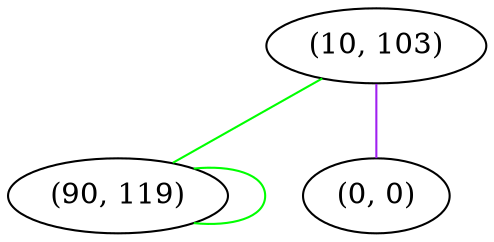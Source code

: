 graph "" {
"(10, 103)";
"(90, 119)";
"(0, 0)";
"(10, 103)" -- "(90, 119)"  [color=green, key=0, weight=2];
"(10, 103)" -- "(0, 0)"  [color=purple, key=0, weight=4];
"(90, 119)" -- "(90, 119)"  [color=green, key=0, weight=2];
}
